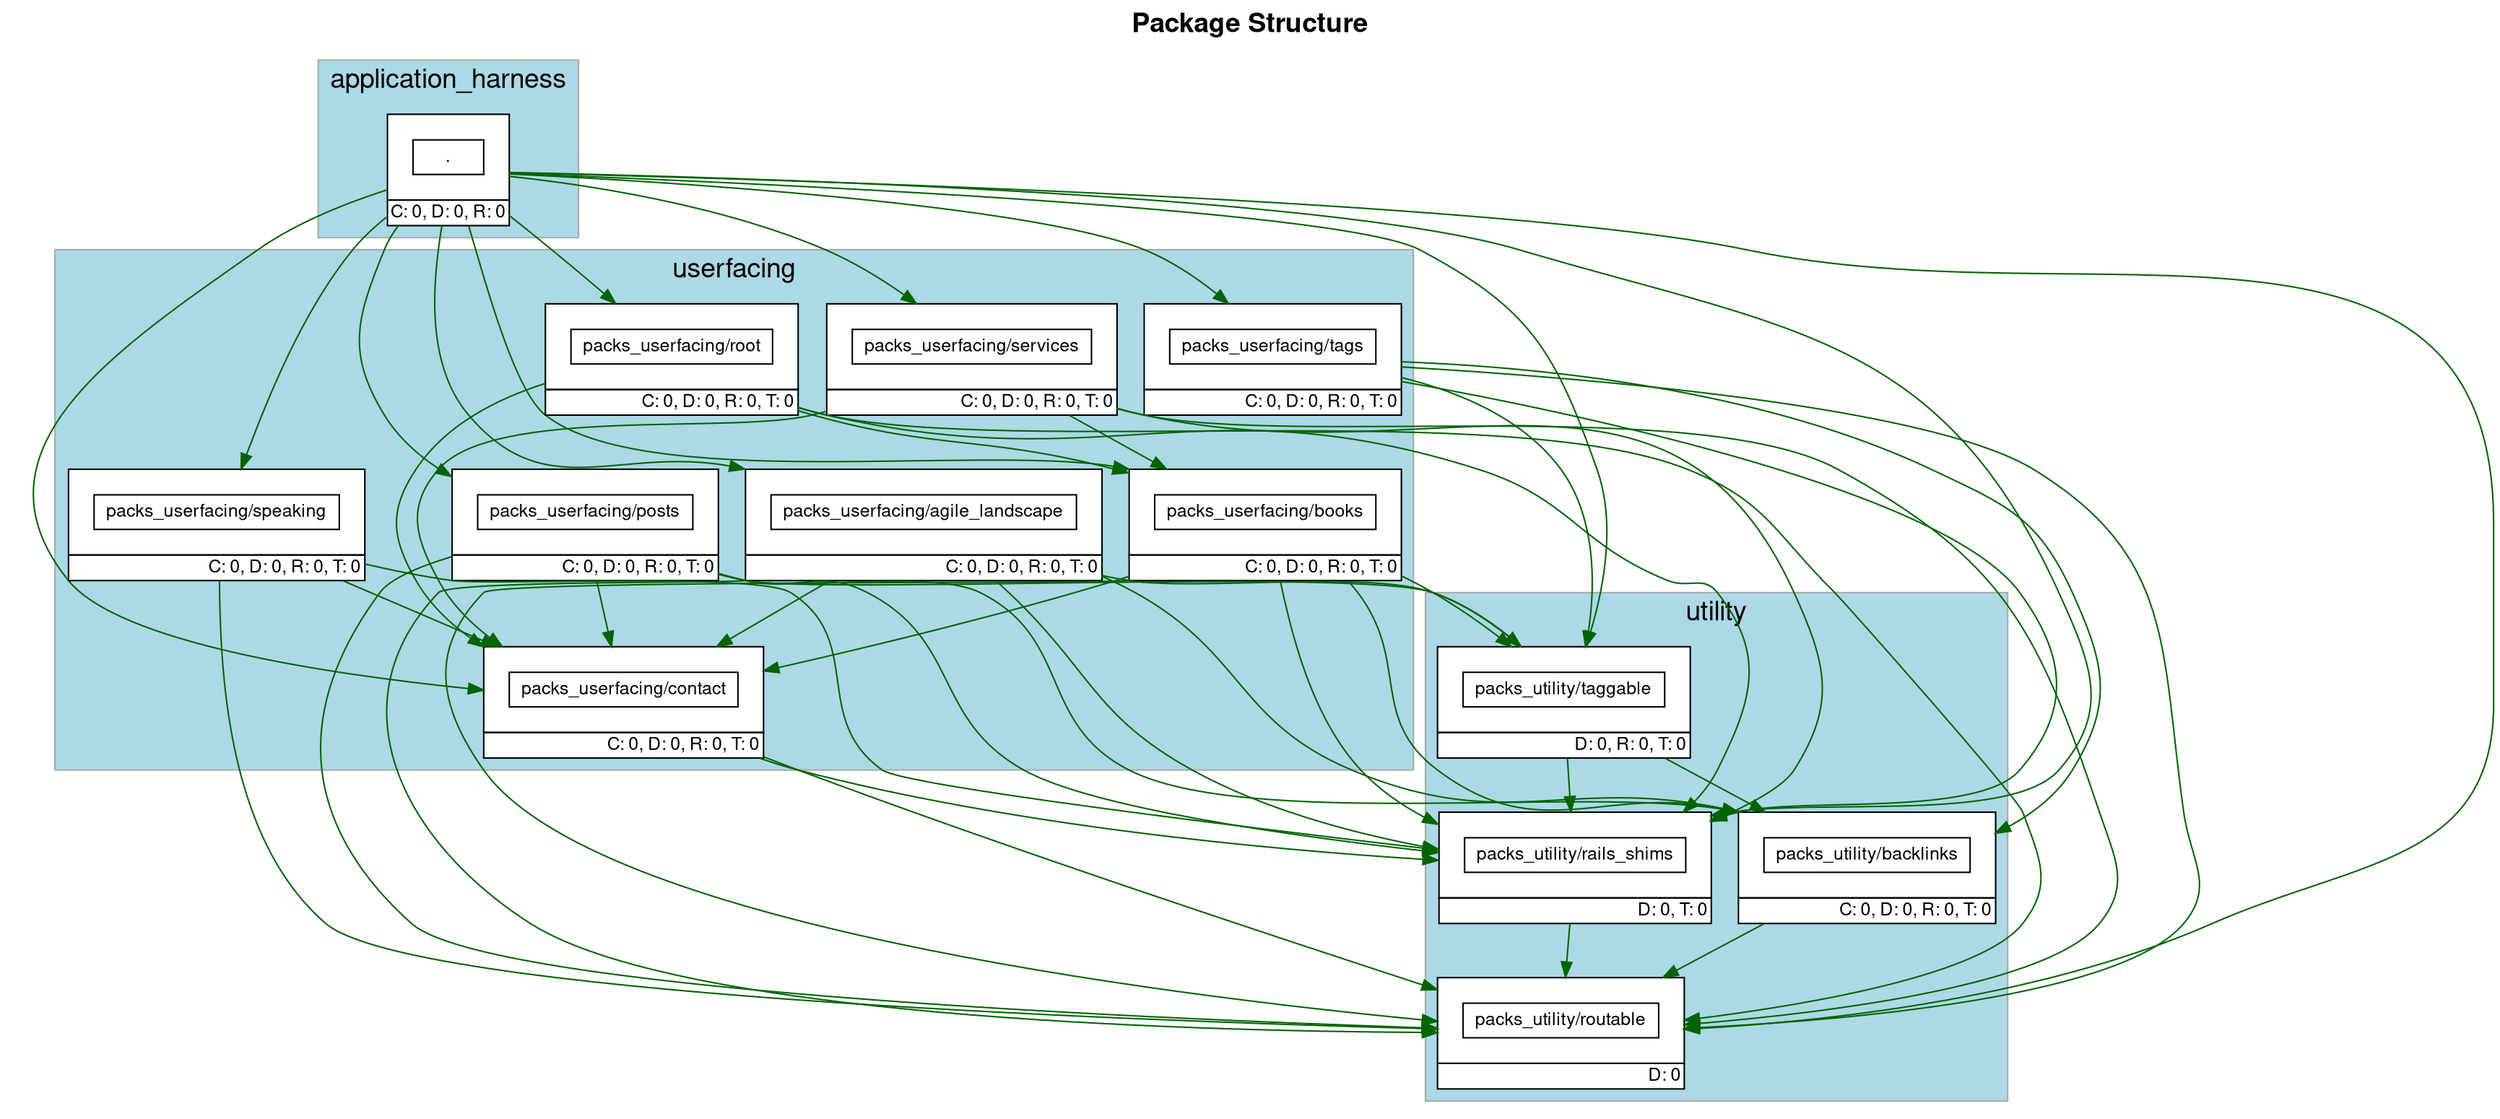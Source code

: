 digraph package_diagram {
  rankdir=TD
  graph [
    labelloc="t"
    fontname="Helvetica,Arial,sans-serif"
    dpi=100
    layout=dot
    label=<<b>Package Structure</b>>
    fontsize=18
  ]
  node [
    fontname="Helvetica,Arial,sans-serif"
    fontsize=26.0
    fontcolor=black
    fillcolor=white
    color=black
    height=1.0
    style=filled
    shape=plain
  ]
    subgraph application_harness {
      shape=box
      color=darkgrey
      fillcolor=lightblue
      style=filled
        label="application_harness"
        cluster=true
        rank = 0        "." [
            fontsize=12.0
            label= <
                <table border='0' cellborder='1' cellspacing='0' cellpadding='16'><tr><td>
                  <table border='0' cellborder='1' cellspacing='0' cellpadding='4'>
                    <tr> <td port='private'> . </td> </tr>
                  </table>
                  </td></tr>
                  <tr><td CELLPADDING='1' ALIGN='RIGHT'>C: 0, D: 0, R: 0</td></tr>
                  </table>
              >
          ]
        
    }
    subgraph userfacing {
      shape=box
      color=darkgrey
      fillcolor=lightblue
      style=filled
        label="userfacing"
        cluster=true
        rank = 1        "packs_userfacing/agile_landscape" [
            fontsize=12.0
            label= <
                <table border='0' cellborder='1' cellspacing='0' cellpadding='16'><tr><td>
                  <table border='0' cellborder='1' cellspacing='0' cellpadding='4'>
                    <tr> <td port='private'> packs_userfacing/agile_landscape </td> </tr>
                  </table>
                  </td></tr>
                  <tr><td CELLPADDING='1' ALIGN='RIGHT'>C: 0, D: 0, R: 0, T: 0</td></tr>
                  </table>
              >
          ]
        
        "packs_userfacing/books" [
            fontsize=12.0
            label= <
                <table border='0' cellborder='1' cellspacing='0' cellpadding='16'><tr><td>
                  <table border='0' cellborder='1' cellspacing='0' cellpadding='4'>
                    <tr> <td port='private'> packs_userfacing/books </td> </tr>
                  </table>
                  </td></tr>
                  <tr><td CELLPADDING='1' ALIGN='RIGHT'>C: 0, D: 0, R: 0, T: 0</td></tr>
                  </table>
              >
          ]
        
        "packs_userfacing/contact" [
            fontsize=12.0
            label= <
                <table border='0' cellborder='1' cellspacing='0' cellpadding='16'><tr><td>
                  <table border='0' cellborder='1' cellspacing='0' cellpadding='4'>
                    <tr> <td port='private'> packs_userfacing/contact </td> </tr>
                  </table>
                  </td></tr>
                  <tr><td CELLPADDING='1' ALIGN='RIGHT'>C: 0, D: 0, R: 0, T: 0</td></tr>
                  </table>
              >
          ]
        
        "packs_userfacing/posts" [
            fontsize=12.0
            label= <
                <table border='0' cellborder='1' cellspacing='0' cellpadding='16'><tr><td>
                  <table border='0' cellborder='1' cellspacing='0' cellpadding='4'>
                    <tr> <td port='private'> packs_userfacing/posts </td> </tr>
                  </table>
                  </td></tr>
                  <tr><td CELLPADDING='1' ALIGN='RIGHT'>C: 0, D: 0, R: 0, T: 0</td></tr>
                  </table>
              >
          ]
        
        "packs_userfacing/root" [
            fontsize=12.0
            label= <
                <table border='0' cellborder='1' cellspacing='0' cellpadding='16'><tr><td>
                  <table border='0' cellborder='1' cellspacing='0' cellpadding='4'>
                    <tr> <td port='private'> packs_userfacing/root </td> </tr>
                  </table>
                  </td></tr>
                  <tr><td CELLPADDING='1' ALIGN='RIGHT'>C: 0, D: 0, R: 0, T: 0</td></tr>
                  </table>
              >
          ]
        
        "packs_userfacing/services" [
            fontsize=12.0
            label= <
                <table border='0' cellborder='1' cellspacing='0' cellpadding='16'><tr><td>
                  <table border='0' cellborder='1' cellspacing='0' cellpadding='4'>
                    <tr> <td port='private'> packs_userfacing/services </td> </tr>
                  </table>
                  </td></tr>
                  <tr><td CELLPADDING='1' ALIGN='RIGHT'>C: 0, D: 0, R: 0, T: 0</td></tr>
                  </table>
              >
          ]
        
        "packs_userfacing/speaking" [
            fontsize=12.0
            label= <
                <table border='0' cellborder='1' cellspacing='0' cellpadding='16'><tr><td>
                  <table border='0' cellborder='1' cellspacing='0' cellpadding='4'>
                    <tr> <td port='private'> packs_userfacing/speaking </td> </tr>
                  </table>
                  </td></tr>
                  <tr><td CELLPADDING='1' ALIGN='RIGHT'>C: 0, D: 0, R: 0, T: 0</td></tr>
                  </table>
              >
          ]
        
        "packs_userfacing/tags" [
            fontsize=12.0
            label= <
                <table border='0' cellborder='1' cellspacing='0' cellpadding='16'><tr><td>
                  <table border='0' cellborder='1' cellspacing='0' cellpadding='4'>
                    <tr> <td port='private'> packs_userfacing/tags </td> </tr>
                  </table>
                  </td></tr>
                  <tr><td CELLPADDING='1' ALIGN='RIGHT'>C: 0, D: 0, R: 0, T: 0</td></tr>
                  </table>
              >
          ]
        
    }
              "." -> "packs_userfacing/agile_landscape" [ style=invis ]
              "." -> "packs_userfacing/books" [ style=invis ]
              "." -> "packs_userfacing/contact" [ style=invis ]
              "." -> "packs_userfacing/posts" [ style=invis ]
              "." -> "packs_userfacing/root" [ style=invis ]
              "." -> "packs_userfacing/services" [ style=invis ]
              "." -> "packs_userfacing/speaking" [ style=invis ]
              "." -> "packs_userfacing/tags" [ style=invis ]
    subgraph utility {
      shape=box
      color=darkgrey
      fillcolor=lightblue
      style=filled
        label="utility"
        cluster=true
        rank = 2        "packs_utility/backlinks" [
            fontsize=12.0
            label= <
                <table border='0' cellborder='1' cellspacing='0' cellpadding='16'><tr><td>
                  <table border='0' cellborder='1' cellspacing='0' cellpadding='4'>
                    <tr> <td port='private'> packs_utility/backlinks </td> </tr>
                  </table>
                  </td></tr>
                  <tr><td CELLPADDING='1' ALIGN='RIGHT'>C: 0, D: 0, R: 0, T: 0</td></tr>
                  </table>
              >
          ]
        
        "packs_utility/rails_shims" [
            fontsize=12.0
            label= <
                <table border='0' cellborder='1' cellspacing='0' cellpadding='16'><tr><td>
                  <table border='0' cellborder='1' cellspacing='0' cellpadding='4'>
                    <tr> <td port='private'> packs_utility/rails_shims </td> </tr>
                  </table>
                  </td></tr>
                  <tr><td CELLPADDING='1' ALIGN='RIGHT'>D: 0, T: 0</td></tr>
                  </table>
              >
          ]
        
        "packs_utility/routable" [
            fontsize=12.0
            label= <
                <table border='0' cellborder='1' cellspacing='0' cellpadding='16'><tr><td>
                  <table border='0' cellborder='1' cellspacing='0' cellpadding='4'>
                    <tr> <td port='private'> packs_utility/routable </td> </tr>
                  </table>
                  </td></tr>
                  <tr><td CELLPADDING='1' ALIGN='RIGHT'>D: 0</td></tr>
                  </table>
              >
          ]
        
        "packs_utility/taggable" [
            fontsize=12.0
            label= <
                <table border='0' cellborder='1' cellspacing='0' cellpadding='16'><tr><td>
                  <table border='0' cellborder='1' cellspacing='0' cellpadding='4'>
                    <tr> <td port='private'> packs_utility/taggable </td> </tr>
                  </table>
                  </td></tr>
                  <tr><td CELLPADDING='1' ALIGN='RIGHT'>D: 0, R: 0, T: 0</td></tr>
                  </table>
              >
          ]
        
    }
              "packs_userfacing/agile_landscape" -> "packs_utility/backlinks" [ style=invis ]
              "packs_userfacing/books" -> "packs_utility/backlinks" [ style=invis ]
              "packs_userfacing/contact" -> "packs_utility/backlinks" [ style=invis ]
              "packs_userfacing/posts" -> "packs_utility/backlinks" [ style=invis ]
              "packs_userfacing/root" -> "packs_utility/backlinks" [ style=invis ]
              "packs_userfacing/services" -> "packs_utility/backlinks" [ style=invis ]
              "packs_userfacing/speaking" -> "packs_utility/backlinks" [ style=invis ]
              "packs_userfacing/tags" -> "packs_utility/backlinks" [ style=invis ]
              "packs_userfacing/agile_landscape" -> "packs_utility/rails_shims" [ style=invis ]
              "packs_userfacing/books" -> "packs_utility/rails_shims" [ style=invis ]
              "packs_userfacing/contact" -> "packs_utility/rails_shims" [ style=invis ]
              "packs_userfacing/posts" -> "packs_utility/rails_shims" [ style=invis ]
              "packs_userfacing/root" -> "packs_utility/rails_shims" [ style=invis ]
              "packs_userfacing/services" -> "packs_utility/rails_shims" [ style=invis ]
              "packs_userfacing/speaking" -> "packs_utility/rails_shims" [ style=invis ]
              "packs_userfacing/tags" -> "packs_utility/rails_shims" [ style=invis ]
              "packs_userfacing/agile_landscape" -> "packs_utility/routable" [ style=invis ]
              "packs_userfacing/books" -> "packs_utility/routable" [ style=invis ]
              "packs_userfacing/contact" -> "packs_utility/routable" [ style=invis ]
              "packs_userfacing/posts" -> "packs_utility/routable" [ style=invis ]
              "packs_userfacing/root" -> "packs_utility/routable" [ style=invis ]
              "packs_userfacing/services" -> "packs_utility/routable" [ style=invis ]
              "packs_userfacing/speaking" -> "packs_utility/routable" [ style=invis ]
              "packs_userfacing/tags" -> "packs_utility/routable" [ style=invis ]
              "packs_userfacing/agile_landscape" -> "packs_utility/taggable" [ style=invis ]
              "packs_userfacing/books" -> "packs_utility/taggable" [ style=invis ]
              "packs_userfacing/contact" -> "packs_utility/taggable" [ style=invis ]
              "packs_userfacing/posts" -> "packs_utility/taggable" [ style=invis ]
              "packs_userfacing/root" -> "packs_utility/taggable" [ style=invis ]
              "packs_userfacing/services" -> "packs_utility/taggable" [ style=invis ]
              "packs_userfacing/speaking" -> "packs_utility/taggable" [ style=invis ]
              "packs_userfacing/tags" -> "packs_utility/taggable" [ style=invis ]
    subgraph NotInLayer {
      shape=box
      color=darkgrey
      fillcolor=lightblue
      style=filled
        cluster=false
    }
          "." -> "packs_userfacing/agile_landscape" [ color=darkgreen ]
          "." -> "packs_userfacing/books" [ color=darkgreen ]
          "." -> "packs_userfacing/contact" [ color=darkgreen ]
          "." -> "packs_userfacing/posts" [ color=darkgreen ]
          "." -> "packs_userfacing/root" [ color=darkgreen ]
          "." -> "packs_userfacing/services" [ color=darkgreen ]
          "." -> "packs_userfacing/speaking" [ color=darkgreen ]
          "." -> "packs_userfacing/tags" [ color=darkgreen ]
          "." -> "packs_utility/rails_shims" [ color=darkgreen ]
          "." -> "packs_utility/routable" [ color=darkgreen ]
          "." -> "packs_utility/taggable" [ color=darkgreen ]
          "packs_userfacing/agile_landscape" -> "packs_userfacing/contact" [ color=darkgreen ]
          "packs_userfacing/agile_landscape" -> "packs_utility/backlinks" [ color=darkgreen ]
          "packs_userfacing/agile_landscape" -> "packs_utility/rails_shims" [ color=darkgreen ]
          "packs_userfacing/agile_landscape" -> "packs_utility/routable" [ color=darkgreen ]
          "packs_userfacing/agile_landscape" -> "packs_utility/taggable" [ color=darkgreen ]
          "packs_userfacing/books" -> "packs_userfacing/contact" [ color=darkgreen ]
          "packs_userfacing/books" -> "packs_utility/backlinks" [ color=darkgreen ]
          "packs_userfacing/books" -> "packs_utility/rails_shims" [ color=darkgreen ]
          "packs_userfacing/books" -> "packs_utility/routable" [ color=darkgreen ]
          "packs_userfacing/books" -> "packs_utility/taggable" [ color=darkgreen ]
          "packs_userfacing/contact" -> "packs_utility/rails_shims" [ color=darkgreen ]
          "packs_userfacing/contact" -> "packs_utility/routable" [ color=darkgreen ]
          "packs_userfacing/posts" -> "packs_userfacing/contact" [ color=darkgreen ]
          "packs_userfacing/posts" -> "packs_utility/backlinks" [ color=darkgreen ]
          "packs_userfacing/posts" -> "packs_utility/rails_shims" [ color=darkgreen ]
          "packs_userfacing/posts" -> "packs_utility/routable" [ color=darkgreen ]
          "packs_userfacing/posts" -> "packs_utility/taggable" [ color=darkgreen ]
          "packs_userfacing/root" -> "packs_userfacing/books" [ color=darkgreen ]
          "packs_userfacing/root" -> "packs_userfacing/contact" [ color=darkgreen ]
          "packs_userfacing/root" -> "packs_utility/rails_shims" [ color=darkgreen ]
          "packs_userfacing/root" -> "packs_utility/routable" [ color=darkgreen ]
          "packs_userfacing/services" -> "packs_userfacing/books" [ color=darkgreen ]
          "packs_userfacing/services" -> "packs_userfacing/contact" [ color=darkgreen ]
          "packs_userfacing/services" -> "packs_utility/rails_shims" [ color=darkgreen ]
          "packs_userfacing/services" -> "packs_utility/routable" [ color=darkgreen ]
          "packs_userfacing/speaking" -> "packs_userfacing/contact" [ color=darkgreen ]
          "packs_userfacing/speaking" -> "packs_utility/rails_shims" [ color=darkgreen ]
          "packs_userfacing/speaking" -> "packs_utility/routable" [ color=darkgreen ]
          "packs_userfacing/tags" -> "packs_utility/backlinks" [ color=darkgreen ]
          "packs_userfacing/tags" -> "packs_utility/rails_shims" [ color=darkgreen ]
          "packs_userfacing/tags" -> "packs_utility/routable" [ color=darkgreen ]
          "packs_userfacing/tags" -> "packs_utility/taggable" [ color=darkgreen ]
          "packs_utility/backlinks" -> "packs_utility/routable" [ color=darkgreen ]
          "packs_utility/rails_shims" -> "packs_utility/routable" [ color=darkgreen ]
          "packs_utility/taggable" -> "packs_utility/backlinks" [ color=darkgreen ]
          "packs_utility/taggable" -> "packs_utility/rails_shims" [ color=darkgreen ]
  subgraph cluster_teams_legend {
    fontsize=16
    label="Team Colors"


  }
}
